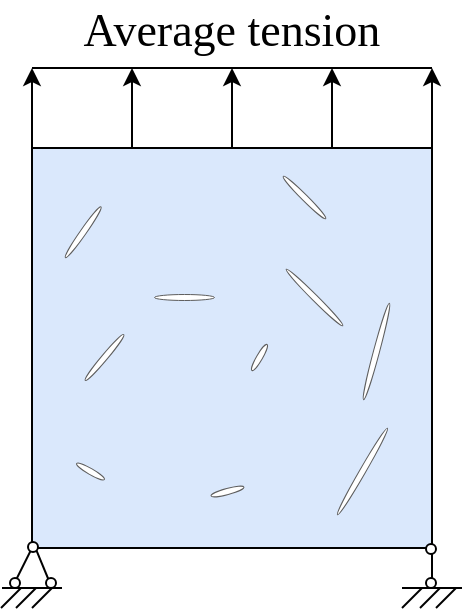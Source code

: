 <mxfile version="26.0.6">
  <diagram name="第 1 页" id="kkH_xbisKaqVlCDfCtft">
    <mxGraphModel dx="2066" dy="1149" grid="1" gridSize="10" guides="1" tooltips="1" connect="1" arrows="1" fold="1" page="1" pageScale="1" pageWidth="827" pageHeight="1169" math="0" shadow="0">
      <root>
        <mxCell id="0" />
        <mxCell id="1" parent="0" />
        <mxCell id="52oDWu1W6bZoV5Evg0oV-40" style="edgeStyle=orthogonalEdgeStyle;rounded=0;orthogonalLoop=1;jettySize=auto;html=1;exitX=0.25;exitY=0;exitDx=0;exitDy=0;" parent="1" source="52oDWu1W6bZoV5Evg0oV-1" edge="1">
          <mxGeometry relative="1" as="geometry">
            <mxPoint x="410" y="320" as="targetPoint" />
          </mxGeometry>
        </mxCell>
        <mxCell id="52oDWu1W6bZoV5Evg0oV-41" style="edgeStyle=orthogonalEdgeStyle;rounded=0;orthogonalLoop=1;jettySize=auto;html=1;exitX=0.5;exitY=0;exitDx=0;exitDy=0;" parent="1" source="52oDWu1W6bZoV5Evg0oV-1" edge="1">
          <mxGeometry relative="1" as="geometry">
            <mxPoint x="460" y="320" as="targetPoint" />
          </mxGeometry>
        </mxCell>
        <mxCell id="52oDWu1W6bZoV5Evg0oV-42" style="edgeStyle=orthogonalEdgeStyle;rounded=0;orthogonalLoop=1;jettySize=auto;html=1;exitX=0.75;exitY=0;exitDx=0;exitDy=0;" parent="1" source="52oDWu1W6bZoV5Evg0oV-1" edge="1">
          <mxGeometry relative="1" as="geometry">
            <mxPoint x="510" y="320" as="targetPoint" />
          </mxGeometry>
        </mxCell>
        <mxCell id="52oDWu1W6bZoV5Evg0oV-43" style="edgeStyle=orthogonalEdgeStyle;rounded=0;orthogonalLoop=1;jettySize=auto;html=1;exitX=0;exitY=0;exitDx=0;exitDy=0;" parent="1" source="52oDWu1W6bZoV5Evg0oV-1" edge="1">
          <mxGeometry relative="1" as="geometry">
            <mxPoint x="360" y="320" as="targetPoint" />
          </mxGeometry>
        </mxCell>
        <mxCell id="52oDWu1W6bZoV5Evg0oV-45" style="edgeStyle=orthogonalEdgeStyle;rounded=0;orthogonalLoop=1;jettySize=auto;html=1;exitX=1;exitY=0;exitDx=0;exitDy=0;" parent="1" source="52oDWu1W6bZoV5Evg0oV-1" edge="1">
          <mxGeometry relative="1" as="geometry">
            <mxPoint x="560" y="320" as="targetPoint" />
          </mxGeometry>
        </mxCell>
        <mxCell id="52oDWu1W6bZoV5Evg0oV-1" value="" style="whiteSpace=wrap;html=1;aspect=fixed;fillColor=#dae8fc;strokeColor=#000000;" parent="1" vertex="1">
          <mxGeometry x="360" y="360" width="200" height="200" as="geometry" />
        </mxCell>
        <mxCell id="52oDWu1W6bZoV5Evg0oV-2" value="" style="endArrow=none;html=1;rounded=0;" parent="1" edge="1">
          <mxGeometry width="50" height="50" relative="1" as="geometry">
            <mxPoint x="345" y="580" as="sourcePoint" />
            <mxPoint x="375" y="580" as="targetPoint" />
          </mxGeometry>
        </mxCell>
        <mxCell id="52oDWu1W6bZoV5Evg0oV-3" value="" style="endArrow=none;html=1;rounded=0;" parent="1" edge="1">
          <mxGeometry width="50" height="50" relative="1" as="geometry">
            <mxPoint x="545" y="580" as="sourcePoint" />
            <mxPoint x="575" y="580" as="targetPoint" />
          </mxGeometry>
        </mxCell>
        <mxCell id="52oDWu1W6bZoV5Evg0oV-4" value="" style="endArrow=none;html=1;rounded=0;" parent="1" edge="1">
          <mxGeometry width="50" height="50" relative="1" as="geometry">
            <mxPoint x="350" y="580" as="sourcePoint" />
            <mxPoint x="360" y="560" as="targetPoint" />
          </mxGeometry>
        </mxCell>
        <mxCell id="52oDWu1W6bZoV5Evg0oV-5" value="" style="ellipse;whiteSpace=wrap;html=1;aspect=fixed;" parent="1" vertex="1">
          <mxGeometry x="358" y="557" width="5" height="5" as="geometry" />
        </mxCell>
        <mxCell id="52oDWu1W6bZoV5Evg0oV-6" value="" style="ellipse;whiteSpace=wrap;html=1;aspect=fixed;" parent="1" vertex="1">
          <mxGeometry x="349" y="575" width="5" height="5" as="geometry" />
        </mxCell>
        <mxCell id="52oDWu1W6bZoV5Evg0oV-7" value="" style="endArrow=none;html=1;rounded=0;exitX=1;exitY=1;exitDx=0;exitDy=0;" parent="1" source="52oDWu1W6bZoV5Evg0oV-5" edge="1">
          <mxGeometry width="50" height="50" relative="1" as="geometry">
            <mxPoint x="530" y="700" as="sourcePoint" />
            <mxPoint x="370" y="580" as="targetPoint" />
          </mxGeometry>
        </mxCell>
        <mxCell id="52oDWu1W6bZoV5Evg0oV-8" value="" style="ellipse;whiteSpace=wrap;html=1;aspect=fixed;" parent="1" vertex="1">
          <mxGeometry x="367" y="575" width="5" height="5" as="geometry" />
        </mxCell>
        <mxCell id="52oDWu1W6bZoV5Evg0oV-9" value="" style="endArrow=none;html=1;rounded=0;entryX=1;entryY=1;entryDx=0;entryDy=0;" parent="1" target="52oDWu1W6bZoV5Evg0oV-1" edge="1">
          <mxGeometry width="50" height="50" relative="1" as="geometry">
            <mxPoint x="560" y="580" as="sourcePoint" />
            <mxPoint x="570" y="670" as="targetPoint" />
          </mxGeometry>
        </mxCell>
        <mxCell id="52oDWu1W6bZoV5Evg0oV-10" value="" style="ellipse;whiteSpace=wrap;html=1;aspect=fixed;" parent="1" vertex="1">
          <mxGeometry x="557" y="558" width="5" height="5" as="geometry" />
        </mxCell>
        <mxCell id="52oDWu1W6bZoV5Evg0oV-11" value="" style="ellipse;whiteSpace=wrap;html=1;aspect=fixed;" parent="1" vertex="1">
          <mxGeometry x="557" y="575" width="5" height="5" as="geometry" />
        </mxCell>
        <mxCell id="52oDWu1W6bZoV5Evg0oV-22" value="" style="endArrow=none;html=1;rounded=0;" parent="1" edge="1">
          <mxGeometry width="50" height="50" relative="1" as="geometry">
            <mxPoint x="360" y="590" as="sourcePoint" />
            <mxPoint x="370" y="580" as="targetPoint" />
          </mxGeometry>
        </mxCell>
        <mxCell id="52oDWu1W6bZoV5Evg0oV-23" value="" style="endArrow=none;html=1;rounded=0;" parent="1" edge="1">
          <mxGeometry width="50" height="50" relative="1" as="geometry">
            <mxPoint x="352" y="590" as="sourcePoint" />
            <mxPoint x="362" y="580" as="targetPoint" />
          </mxGeometry>
        </mxCell>
        <mxCell id="52oDWu1W6bZoV5Evg0oV-24" value="" style="endArrow=none;html=1;rounded=0;" parent="1" edge="1">
          <mxGeometry width="50" height="50" relative="1" as="geometry">
            <mxPoint x="344.5" y="590" as="sourcePoint" />
            <mxPoint x="354.5" y="580" as="targetPoint" />
          </mxGeometry>
        </mxCell>
        <mxCell id="52oDWu1W6bZoV5Evg0oV-25" value="" style="endArrow=none;html=1;rounded=0;" parent="1" edge="1">
          <mxGeometry width="50" height="50" relative="1" as="geometry">
            <mxPoint x="562" y="590" as="sourcePoint" />
            <mxPoint x="572" y="580" as="targetPoint" />
          </mxGeometry>
        </mxCell>
        <mxCell id="52oDWu1W6bZoV5Evg0oV-26" value="" style="endArrow=none;html=1;rounded=0;" parent="1" edge="1">
          <mxGeometry width="50" height="50" relative="1" as="geometry">
            <mxPoint x="554" y="590" as="sourcePoint" />
            <mxPoint x="564" y="580" as="targetPoint" />
          </mxGeometry>
        </mxCell>
        <mxCell id="52oDWu1W6bZoV5Evg0oV-28" value="" style="endArrow=none;html=1;rounded=0;" parent="1" edge="1">
          <mxGeometry width="50" height="50" relative="1" as="geometry">
            <mxPoint x="545" y="590" as="sourcePoint" />
            <mxPoint x="555" y="580" as="targetPoint" />
          </mxGeometry>
        </mxCell>
        <mxCell id="52oDWu1W6bZoV5Evg0oV-30" value="" style="ellipse;whiteSpace=wrap;html=1;strokeColor=#5E5E5E;strokeWidth=0.5;rotation=45;" parent="1" vertex="1">
          <mxGeometry x="481" y="383" width="30" height="3" as="geometry" />
        </mxCell>
        <mxCell id="52oDWu1W6bZoV5Evg0oV-31" value="" style="ellipse;whiteSpace=wrap;html=1;strokeColor=#5E5E5E;strokeWidth=0.5;rotation=-240;" parent="1" vertex="1">
          <mxGeometry x="500" y="520" width="50" height="3" as="geometry" />
        </mxCell>
        <mxCell id="52oDWu1W6bZoV5Evg0oV-32" value="" style="ellipse;whiteSpace=wrap;html=1;strokeColor=#5E5E5E;strokeWidth=0.5;rotation=-235;" parent="1" vertex="1">
          <mxGeometry x="369.85" y="400.35" width="31" height="3" as="geometry" />
        </mxCell>
        <mxCell id="52oDWu1W6bZoV5Evg0oV-33" value="" style="ellipse;whiteSpace=wrap;html=1;strokeColor=#5E5E5E;strokeWidth=0.5;rotation=-180;" parent="1" vertex="1">
          <mxGeometry x="421" y="433" width="30" height="3" as="geometry" />
        </mxCell>
        <mxCell id="52oDWu1W6bZoV5Evg0oV-34" value="" style="ellipse;whiteSpace=wrap;html=1;strokeColor=#5E5E5E;strokeWidth=0.5;rotation=-240;" parent="1" vertex="1">
          <mxGeometry x="466" y="463" width="15" height="3" as="geometry" />
        </mxCell>
        <mxCell id="52oDWu1W6bZoV5Evg0oV-35" value="" style="ellipse;whiteSpace=wrap;html=1;strokeColor=#5E5E5E;strokeWidth=0.5;rotation=-150;" parent="1" vertex="1">
          <mxGeometry x="381" y="520" width="16" height="3" as="geometry" />
        </mxCell>
        <mxCell id="52oDWu1W6bZoV5Evg0oV-36" value="" style="ellipse;whiteSpace=wrap;html=1;strokeColor=#5E5E5E;strokeWidth=0.5;rotation=-230;" parent="1" vertex="1">
          <mxGeometry x="381" y="463" width="30" height="3" as="geometry" />
        </mxCell>
        <mxCell id="52oDWu1W6bZoV5Evg0oV-37" value="" style="ellipse;whiteSpace=wrap;html=1;strokeColor=#5E5E5E;strokeWidth=0.5;rotation=45;" parent="1" vertex="1">
          <mxGeometry x="481" y="433" width="40" height="3" as="geometry" />
        </mxCell>
        <mxCell id="52oDWu1W6bZoV5Evg0oV-38" value="" style="ellipse;whiteSpace=wrap;html=1;strokeColor=#5E5E5E;strokeWidth=0.5;rotation=-195;" parent="1" vertex="1">
          <mxGeometry x="449" y="530" width="17" height="3" as="geometry" />
        </mxCell>
        <mxCell id="52oDWu1W6bZoV5Evg0oV-39" value="" style="ellipse;whiteSpace=wrap;html=1;strokeColor=#5E5E5E;strokeWidth=0.5;rotation=105;" parent="1" vertex="1">
          <mxGeometry x="507" y="460" width="50" height="3" as="geometry" />
        </mxCell>
        <mxCell id="52oDWu1W6bZoV5Evg0oV-46" value="" style="endArrow=none;html=1;rounded=0;" parent="1" edge="1">
          <mxGeometry width="50" height="50" relative="1" as="geometry">
            <mxPoint x="360" y="320" as="sourcePoint" />
            <mxPoint x="560" y="320" as="targetPoint" />
          </mxGeometry>
        </mxCell>
        <mxCell id="52oDWu1W6bZoV5Evg0oV-47" value="&lt;span style=&quot;text-align: start; background-color: rgb(255, 255, 255);&quot;&gt;&lt;font face=&quot;Times New Roman&quot; style=&quot;font-size: 23px;&quot;&gt;Average tension&lt;/font&gt;&lt;/span&gt;" style="text;html=1;align=center;verticalAlign=middle;whiteSpace=wrap;rounded=0;fontFamily=Times New Roman;" parent="1" vertex="1">
          <mxGeometry x="365" y="286" width="190" height="30" as="geometry" />
        </mxCell>
      </root>
    </mxGraphModel>
  </diagram>
</mxfile>
